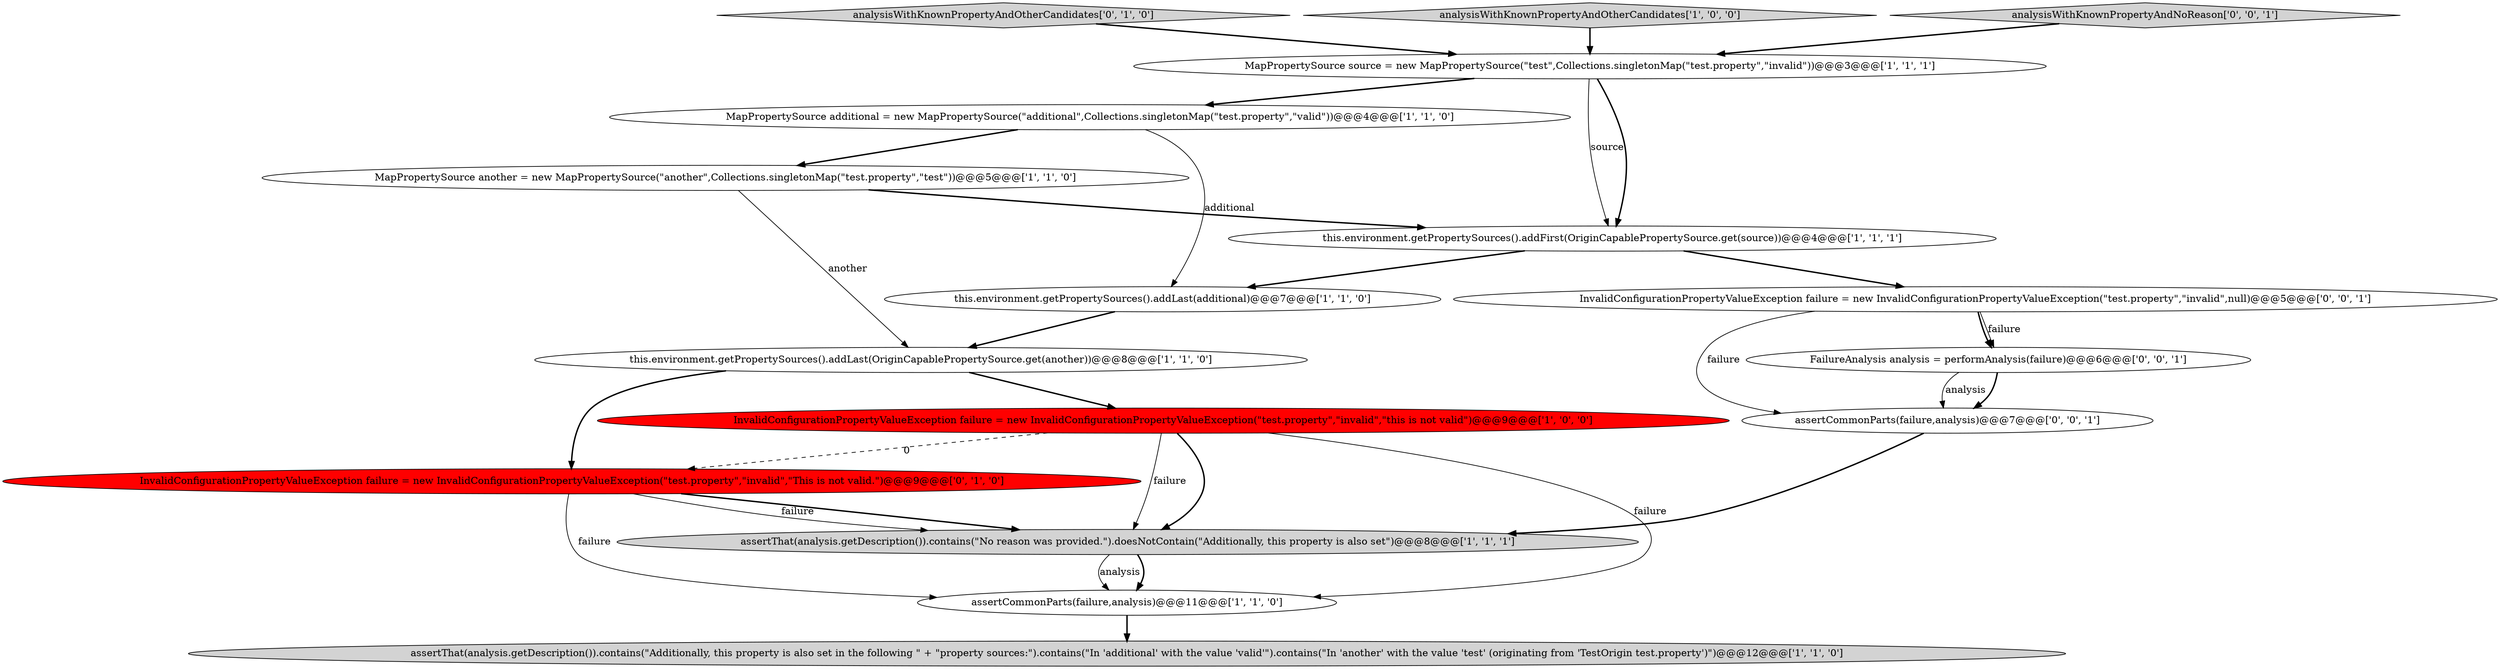 digraph {
9 [style = filled, label = "MapPropertySource another = new MapPropertySource(\"another\",Collections.singletonMap(\"test.property\",\"test\"))@@@5@@@['1', '1', '0']", fillcolor = white, shape = ellipse image = "AAA0AAABBB1BBB"];
7 [style = filled, label = "this.environment.getPropertySources().addLast(OriginCapablePropertySource.get(another))@@@8@@@['1', '1', '0']", fillcolor = white, shape = ellipse image = "AAA0AAABBB1BBB"];
16 [style = filled, label = "InvalidConfigurationPropertyValueException failure = new InvalidConfigurationPropertyValueException(\"test.property\",\"invalid\",null)@@@5@@@['0', '0', '1']", fillcolor = white, shape = ellipse image = "AAA0AAABBB3BBB"];
10 [style = filled, label = "this.environment.getPropertySources().addFirst(OriginCapablePropertySource.get(source))@@@4@@@['1', '1', '1']", fillcolor = white, shape = ellipse image = "AAA0AAABBB1BBB"];
11 [style = filled, label = "analysisWithKnownPropertyAndOtherCandidates['0', '1', '0']", fillcolor = lightgray, shape = diamond image = "AAA0AAABBB2BBB"];
5 [style = filled, label = "analysisWithKnownPropertyAndOtherCandidates['1', '0', '0']", fillcolor = lightgray, shape = diamond image = "AAA0AAABBB1BBB"];
8 [style = filled, label = "assertCommonParts(failure,analysis)@@@11@@@['1', '1', '0']", fillcolor = white, shape = ellipse image = "AAA0AAABBB1BBB"];
3 [style = filled, label = "this.environment.getPropertySources().addLast(additional)@@@7@@@['1', '1', '0']", fillcolor = white, shape = ellipse image = "AAA0AAABBB1BBB"];
6 [style = filled, label = "assertThat(analysis.getDescription()).contains(\"No reason was provided.\").doesNotContain(\"Additionally, this property is also set\")@@@8@@@['1', '1', '1']", fillcolor = lightgray, shape = ellipse image = "AAA0AAABBB1BBB"];
15 [style = filled, label = "FailureAnalysis analysis = performAnalysis(failure)@@@6@@@['0', '0', '1']", fillcolor = white, shape = ellipse image = "AAA0AAABBB3BBB"];
2 [style = filled, label = "MapPropertySource additional = new MapPropertySource(\"additional\",Collections.singletonMap(\"test.property\",\"valid\"))@@@4@@@['1', '1', '0']", fillcolor = white, shape = ellipse image = "AAA0AAABBB1BBB"];
12 [style = filled, label = "InvalidConfigurationPropertyValueException failure = new InvalidConfigurationPropertyValueException(\"test.property\",\"invalid\",\"This is not valid.\")@@@9@@@['0', '1', '0']", fillcolor = red, shape = ellipse image = "AAA1AAABBB2BBB"];
14 [style = filled, label = "assertCommonParts(failure,analysis)@@@7@@@['0', '0', '1']", fillcolor = white, shape = ellipse image = "AAA0AAABBB3BBB"];
0 [style = filled, label = "assertThat(analysis.getDescription()).contains(\"Additionally, this property is also set in the following \" + \"property sources:\").contains(\"In 'additional' with the value 'valid'\").contains(\"In 'another' with the value 'test' (originating from 'TestOrigin test.property')\")@@@12@@@['1', '1', '0']", fillcolor = lightgray, shape = ellipse image = "AAA0AAABBB1BBB"];
1 [style = filled, label = "MapPropertySource source = new MapPropertySource(\"test\",Collections.singletonMap(\"test.property\",\"invalid\"))@@@3@@@['1', '1', '1']", fillcolor = white, shape = ellipse image = "AAA0AAABBB1BBB"];
4 [style = filled, label = "InvalidConfigurationPropertyValueException failure = new InvalidConfigurationPropertyValueException(\"test.property\",\"invalid\",\"this is not valid\")@@@9@@@['1', '0', '0']", fillcolor = red, shape = ellipse image = "AAA1AAABBB1BBB"];
13 [style = filled, label = "analysisWithKnownPropertyAndNoReason['0', '0', '1']", fillcolor = lightgray, shape = diamond image = "AAA0AAABBB3BBB"];
16->15 [style = bold, label=""];
1->10 [style = solid, label="source"];
15->14 [style = bold, label=""];
4->6 [style = bold, label=""];
7->12 [style = bold, label=""];
11->1 [style = bold, label=""];
2->3 [style = solid, label="additional"];
10->3 [style = bold, label=""];
2->9 [style = bold, label=""];
9->10 [style = bold, label=""];
7->4 [style = bold, label=""];
4->6 [style = solid, label="failure"];
12->6 [style = bold, label=""];
12->8 [style = solid, label="failure"];
13->1 [style = bold, label=""];
4->12 [style = dashed, label="0"];
12->6 [style = solid, label="failure"];
8->0 [style = bold, label=""];
16->14 [style = solid, label="failure"];
5->1 [style = bold, label=""];
10->16 [style = bold, label=""];
3->7 [style = bold, label=""];
4->8 [style = solid, label="failure"];
6->8 [style = bold, label=""];
9->7 [style = solid, label="another"];
1->2 [style = bold, label=""];
6->8 [style = solid, label="analysis"];
1->10 [style = bold, label=""];
15->14 [style = solid, label="analysis"];
14->6 [style = bold, label=""];
16->15 [style = solid, label="failure"];
}
